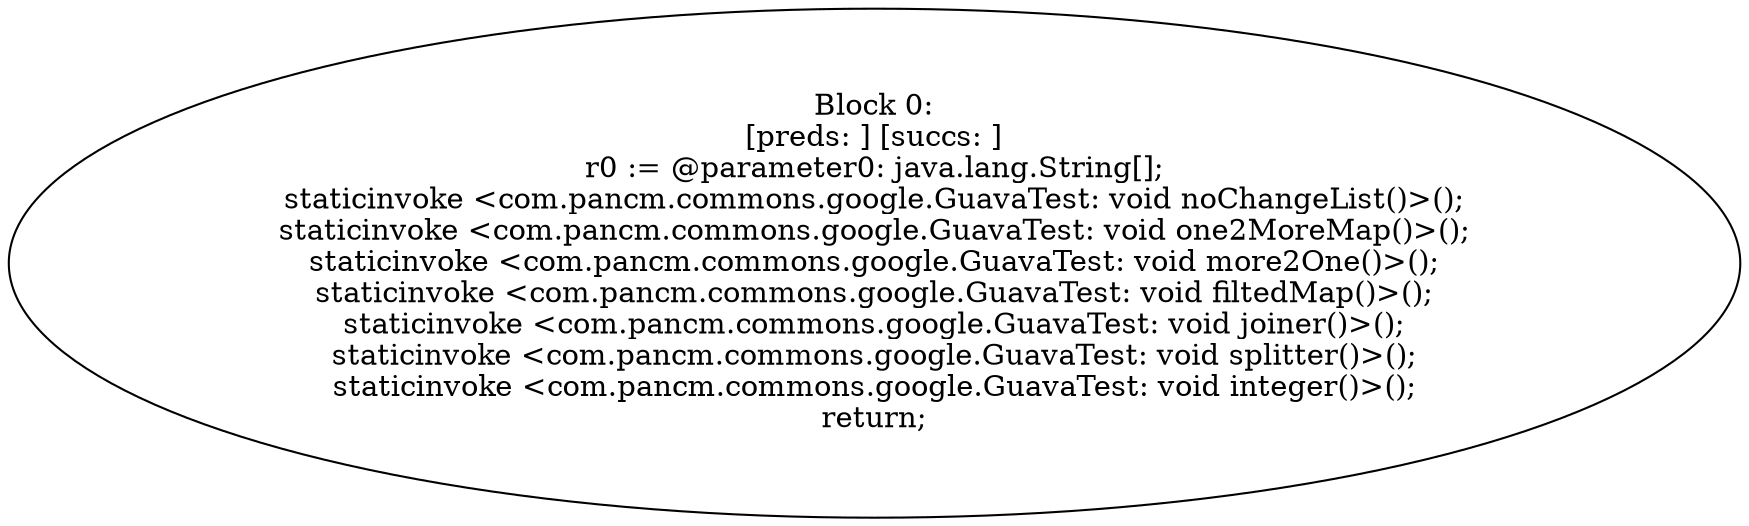 digraph "unitGraph" {
    "Block 0:
[preds: ] [succs: ]
r0 := @parameter0: java.lang.String[];
staticinvoke <com.pancm.commons.google.GuavaTest: void noChangeList()>();
staticinvoke <com.pancm.commons.google.GuavaTest: void one2MoreMap()>();
staticinvoke <com.pancm.commons.google.GuavaTest: void more2One()>();
staticinvoke <com.pancm.commons.google.GuavaTest: void filtedMap()>();
staticinvoke <com.pancm.commons.google.GuavaTest: void joiner()>();
staticinvoke <com.pancm.commons.google.GuavaTest: void splitter()>();
staticinvoke <com.pancm.commons.google.GuavaTest: void integer()>();
return;
"
}

